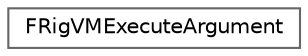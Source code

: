 digraph "Graphical Class Hierarchy"
{
 // INTERACTIVE_SVG=YES
 // LATEX_PDF_SIZE
  bgcolor="transparent";
  edge [fontname=Helvetica,fontsize=10,labelfontname=Helvetica,labelfontsize=10];
  node [fontname=Helvetica,fontsize=10,shape=box,height=0.2,width=0.4];
  rankdir="LR";
  Node0 [id="Node000000",label="FRigVMExecuteArgument",height=0.2,width=0.4,color="grey40", fillcolor="white", style="filled",URL="$db/d10/structFRigVMExecuteArgument.html",tooltip="The FRigVMExecuteArgument describes an execute argument."];
}
